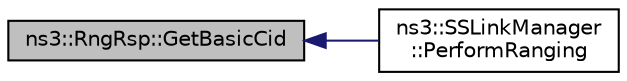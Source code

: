 digraph "ns3::RngRsp::GetBasicCid"
{
  edge [fontname="Helvetica",fontsize="10",labelfontname="Helvetica",labelfontsize="10"];
  node [fontname="Helvetica",fontsize="10",shape=record];
  rankdir="LR";
  Node1 [label="ns3::RngRsp::GetBasicCid",height=0.2,width=0.4,color="black", fillcolor="grey75", style="filled", fontcolor="black"];
  Node1 -> Node2 [dir="back",color="midnightblue",fontsize="10",style="solid"];
  Node2 [label="ns3::SSLinkManager\l::PerformRanging",height=0.2,width=0.4,color="black", fillcolor="white", style="filled",URL="$d4/d41/classns3_1_1SSLinkManager.html#acd42fe66d1a247c52410fb6082e994d1"];
}
